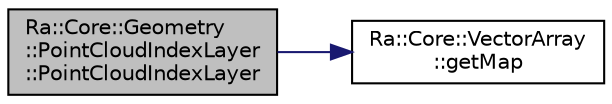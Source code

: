 digraph "Ra::Core::Geometry::PointCloudIndexLayer::PointCloudIndexLayer"
{
 // INTERACTIVE_SVG=YES
 // LATEX_PDF_SIZE
  edge [fontname="Helvetica",fontsize="10",labelfontname="Helvetica",labelfontsize="10"];
  node [fontname="Helvetica",fontsize="10",shape=record];
  rankdir="LR";
  Node1 [label="Ra::Core::Geometry\l::PointCloudIndexLayer\l::PointCloudIndexLayer",height=0.2,width=0.4,color="black", fillcolor="grey75", style="filled", fontcolor="black",tooltip="Constructor of an index layer with linearly spaced indices ranging from  to ."];
  Node1 -> Node2 [color="midnightblue",fontsize="10",style="solid",fontname="Helvetica"];
  Node2 [label="Ra::Core::VectorArray\l::getMap",height=0.2,width=0.4,color="black", fillcolor="white", style="filled",URL="$classRa_1_1Core_1_1VectorArray.html#a33438b558d38baf22e7975d26b5c61ca",tooltip="Returns the array as an Eigen Matrix Map."];
}
